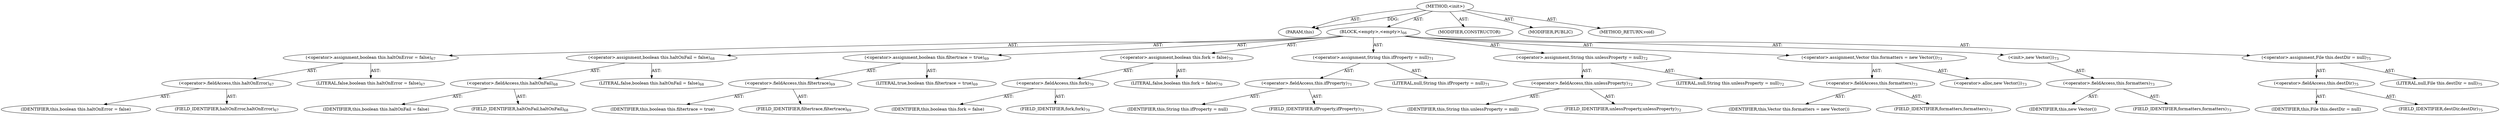 digraph "&lt;init&gt;" {  
"111669149713" [label = <(METHOD,&lt;init&gt;)> ]
"115964117019" [label = <(PARAM,this)> ]
"25769803794" [label = <(BLOCK,&lt;empty&gt;,&lt;empty&gt;)<SUB>66</SUB>> ]
"30064771102" [label = <(&lt;operator&gt;.assignment,boolean this.haltOnError = false)<SUB>67</SUB>> ]
"30064771103" [label = <(&lt;operator&gt;.fieldAccess,this.haltOnError)<SUB>67</SUB>> ]
"68719476764" [label = <(IDENTIFIER,this,boolean this.haltOnError = false)> ]
"55834574866" [label = <(FIELD_IDENTIFIER,haltOnError,haltOnError)<SUB>67</SUB>> ]
"90194313218" [label = <(LITERAL,false,boolean this.haltOnError = false)<SUB>67</SUB>> ]
"30064771104" [label = <(&lt;operator&gt;.assignment,boolean this.haltOnFail = false)<SUB>68</SUB>> ]
"30064771105" [label = <(&lt;operator&gt;.fieldAccess,this.haltOnFail)<SUB>68</SUB>> ]
"68719476765" [label = <(IDENTIFIER,this,boolean this.haltOnFail = false)> ]
"55834574867" [label = <(FIELD_IDENTIFIER,haltOnFail,haltOnFail)<SUB>68</SUB>> ]
"90194313219" [label = <(LITERAL,false,boolean this.haltOnFail = false)<SUB>68</SUB>> ]
"30064771106" [label = <(&lt;operator&gt;.assignment,boolean this.filtertrace = true)<SUB>69</SUB>> ]
"30064771107" [label = <(&lt;operator&gt;.fieldAccess,this.filtertrace)<SUB>69</SUB>> ]
"68719476766" [label = <(IDENTIFIER,this,boolean this.filtertrace = true)> ]
"55834574868" [label = <(FIELD_IDENTIFIER,filtertrace,filtertrace)<SUB>69</SUB>> ]
"90194313220" [label = <(LITERAL,true,boolean this.filtertrace = true)<SUB>69</SUB>> ]
"30064771108" [label = <(&lt;operator&gt;.assignment,boolean this.fork = false)<SUB>70</SUB>> ]
"30064771109" [label = <(&lt;operator&gt;.fieldAccess,this.fork)<SUB>70</SUB>> ]
"68719476767" [label = <(IDENTIFIER,this,boolean this.fork = false)> ]
"55834574869" [label = <(FIELD_IDENTIFIER,fork,fork)<SUB>70</SUB>> ]
"90194313221" [label = <(LITERAL,false,boolean this.fork = false)<SUB>70</SUB>> ]
"30064771110" [label = <(&lt;operator&gt;.assignment,String this.ifProperty = null)<SUB>71</SUB>> ]
"30064771111" [label = <(&lt;operator&gt;.fieldAccess,this.ifProperty)<SUB>71</SUB>> ]
"68719476768" [label = <(IDENTIFIER,this,String this.ifProperty = null)> ]
"55834574870" [label = <(FIELD_IDENTIFIER,ifProperty,ifProperty)<SUB>71</SUB>> ]
"90194313222" [label = <(LITERAL,null,String this.ifProperty = null)<SUB>71</SUB>> ]
"30064771112" [label = <(&lt;operator&gt;.assignment,String this.unlessProperty = null)<SUB>72</SUB>> ]
"30064771113" [label = <(&lt;operator&gt;.fieldAccess,this.unlessProperty)<SUB>72</SUB>> ]
"68719476769" [label = <(IDENTIFIER,this,String this.unlessProperty = null)> ]
"55834574871" [label = <(FIELD_IDENTIFIER,unlessProperty,unlessProperty)<SUB>72</SUB>> ]
"90194313223" [label = <(LITERAL,null,String this.unlessProperty = null)<SUB>72</SUB>> ]
"30064771114" [label = <(&lt;operator&gt;.assignment,Vector this.formatters = new Vector())<SUB>73</SUB>> ]
"30064771115" [label = <(&lt;operator&gt;.fieldAccess,this.formatters)<SUB>73</SUB>> ]
"68719476770" [label = <(IDENTIFIER,this,Vector this.formatters = new Vector())> ]
"55834574872" [label = <(FIELD_IDENTIFIER,formatters,formatters)<SUB>73</SUB>> ]
"30064771116" [label = <(&lt;operator&gt;.alloc,new Vector())<SUB>73</SUB>> ]
"30064771117" [label = <(&lt;init&gt;,new Vector())<SUB>73</SUB>> ]
"30064771118" [label = <(&lt;operator&gt;.fieldAccess,this.formatters)<SUB>73</SUB>> ]
"68719476771" [label = <(IDENTIFIER,this,new Vector())> ]
"55834574873" [label = <(FIELD_IDENTIFIER,formatters,formatters)<SUB>73</SUB>> ]
"30064771119" [label = <(&lt;operator&gt;.assignment,File this.destDir = null)<SUB>75</SUB>> ]
"30064771120" [label = <(&lt;operator&gt;.fieldAccess,this.destDir)<SUB>75</SUB>> ]
"68719476772" [label = <(IDENTIFIER,this,File this.destDir = null)> ]
"55834574874" [label = <(FIELD_IDENTIFIER,destDir,destDir)<SUB>75</SUB>> ]
"90194313224" [label = <(LITERAL,null,File this.destDir = null)<SUB>75</SUB>> ]
"133143986220" [label = <(MODIFIER,CONSTRUCTOR)> ]
"133143986221" [label = <(MODIFIER,PUBLIC)> ]
"128849018897" [label = <(METHOD_RETURN,void)> ]
  "111669149713" -> "115964117019"  [ label = "AST: "] 
  "111669149713" -> "25769803794"  [ label = "AST: "] 
  "111669149713" -> "133143986220"  [ label = "AST: "] 
  "111669149713" -> "133143986221"  [ label = "AST: "] 
  "111669149713" -> "128849018897"  [ label = "AST: "] 
  "25769803794" -> "30064771102"  [ label = "AST: "] 
  "25769803794" -> "30064771104"  [ label = "AST: "] 
  "25769803794" -> "30064771106"  [ label = "AST: "] 
  "25769803794" -> "30064771108"  [ label = "AST: "] 
  "25769803794" -> "30064771110"  [ label = "AST: "] 
  "25769803794" -> "30064771112"  [ label = "AST: "] 
  "25769803794" -> "30064771114"  [ label = "AST: "] 
  "25769803794" -> "30064771117"  [ label = "AST: "] 
  "25769803794" -> "30064771119"  [ label = "AST: "] 
  "30064771102" -> "30064771103"  [ label = "AST: "] 
  "30064771102" -> "90194313218"  [ label = "AST: "] 
  "30064771103" -> "68719476764"  [ label = "AST: "] 
  "30064771103" -> "55834574866"  [ label = "AST: "] 
  "30064771104" -> "30064771105"  [ label = "AST: "] 
  "30064771104" -> "90194313219"  [ label = "AST: "] 
  "30064771105" -> "68719476765"  [ label = "AST: "] 
  "30064771105" -> "55834574867"  [ label = "AST: "] 
  "30064771106" -> "30064771107"  [ label = "AST: "] 
  "30064771106" -> "90194313220"  [ label = "AST: "] 
  "30064771107" -> "68719476766"  [ label = "AST: "] 
  "30064771107" -> "55834574868"  [ label = "AST: "] 
  "30064771108" -> "30064771109"  [ label = "AST: "] 
  "30064771108" -> "90194313221"  [ label = "AST: "] 
  "30064771109" -> "68719476767"  [ label = "AST: "] 
  "30064771109" -> "55834574869"  [ label = "AST: "] 
  "30064771110" -> "30064771111"  [ label = "AST: "] 
  "30064771110" -> "90194313222"  [ label = "AST: "] 
  "30064771111" -> "68719476768"  [ label = "AST: "] 
  "30064771111" -> "55834574870"  [ label = "AST: "] 
  "30064771112" -> "30064771113"  [ label = "AST: "] 
  "30064771112" -> "90194313223"  [ label = "AST: "] 
  "30064771113" -> "68719476769"  [ label = "AST: "] 
  "30064771113" -> "55834574871"  [ label = "AST: "] 
  "30064771114" -> "30064771115"  [ label = "AST: "] 
  "30064771114" -> "30064771116"  [ label = "AST: "] 
  "30064771115" -> "68719476770"  [ label = "AST: "] 
  "30064771115" -> "55834574872"  [ label = "AST: "] 
  "30064771117" -> "30064771118"  [ label = "AST: "] 
  "30064771118" -> "68719476771"  [ label = "AST: "] 
  "30064771118" -> "55834574873"  [ label = "AST: "] 
  "30064771119" -> "30064771120"  [ label = "AST: "] 
  "30064771119" -> "90194313224"  [ label = "AST: "] 
  "30064771120" -> "68719476772"  [ label = "AST: "] 
  "30064771120" -> "55834574874"  [ label = "AST: "] 
  "111669149713" -> "115964117019"  [ label = "DDG: "] 
}
